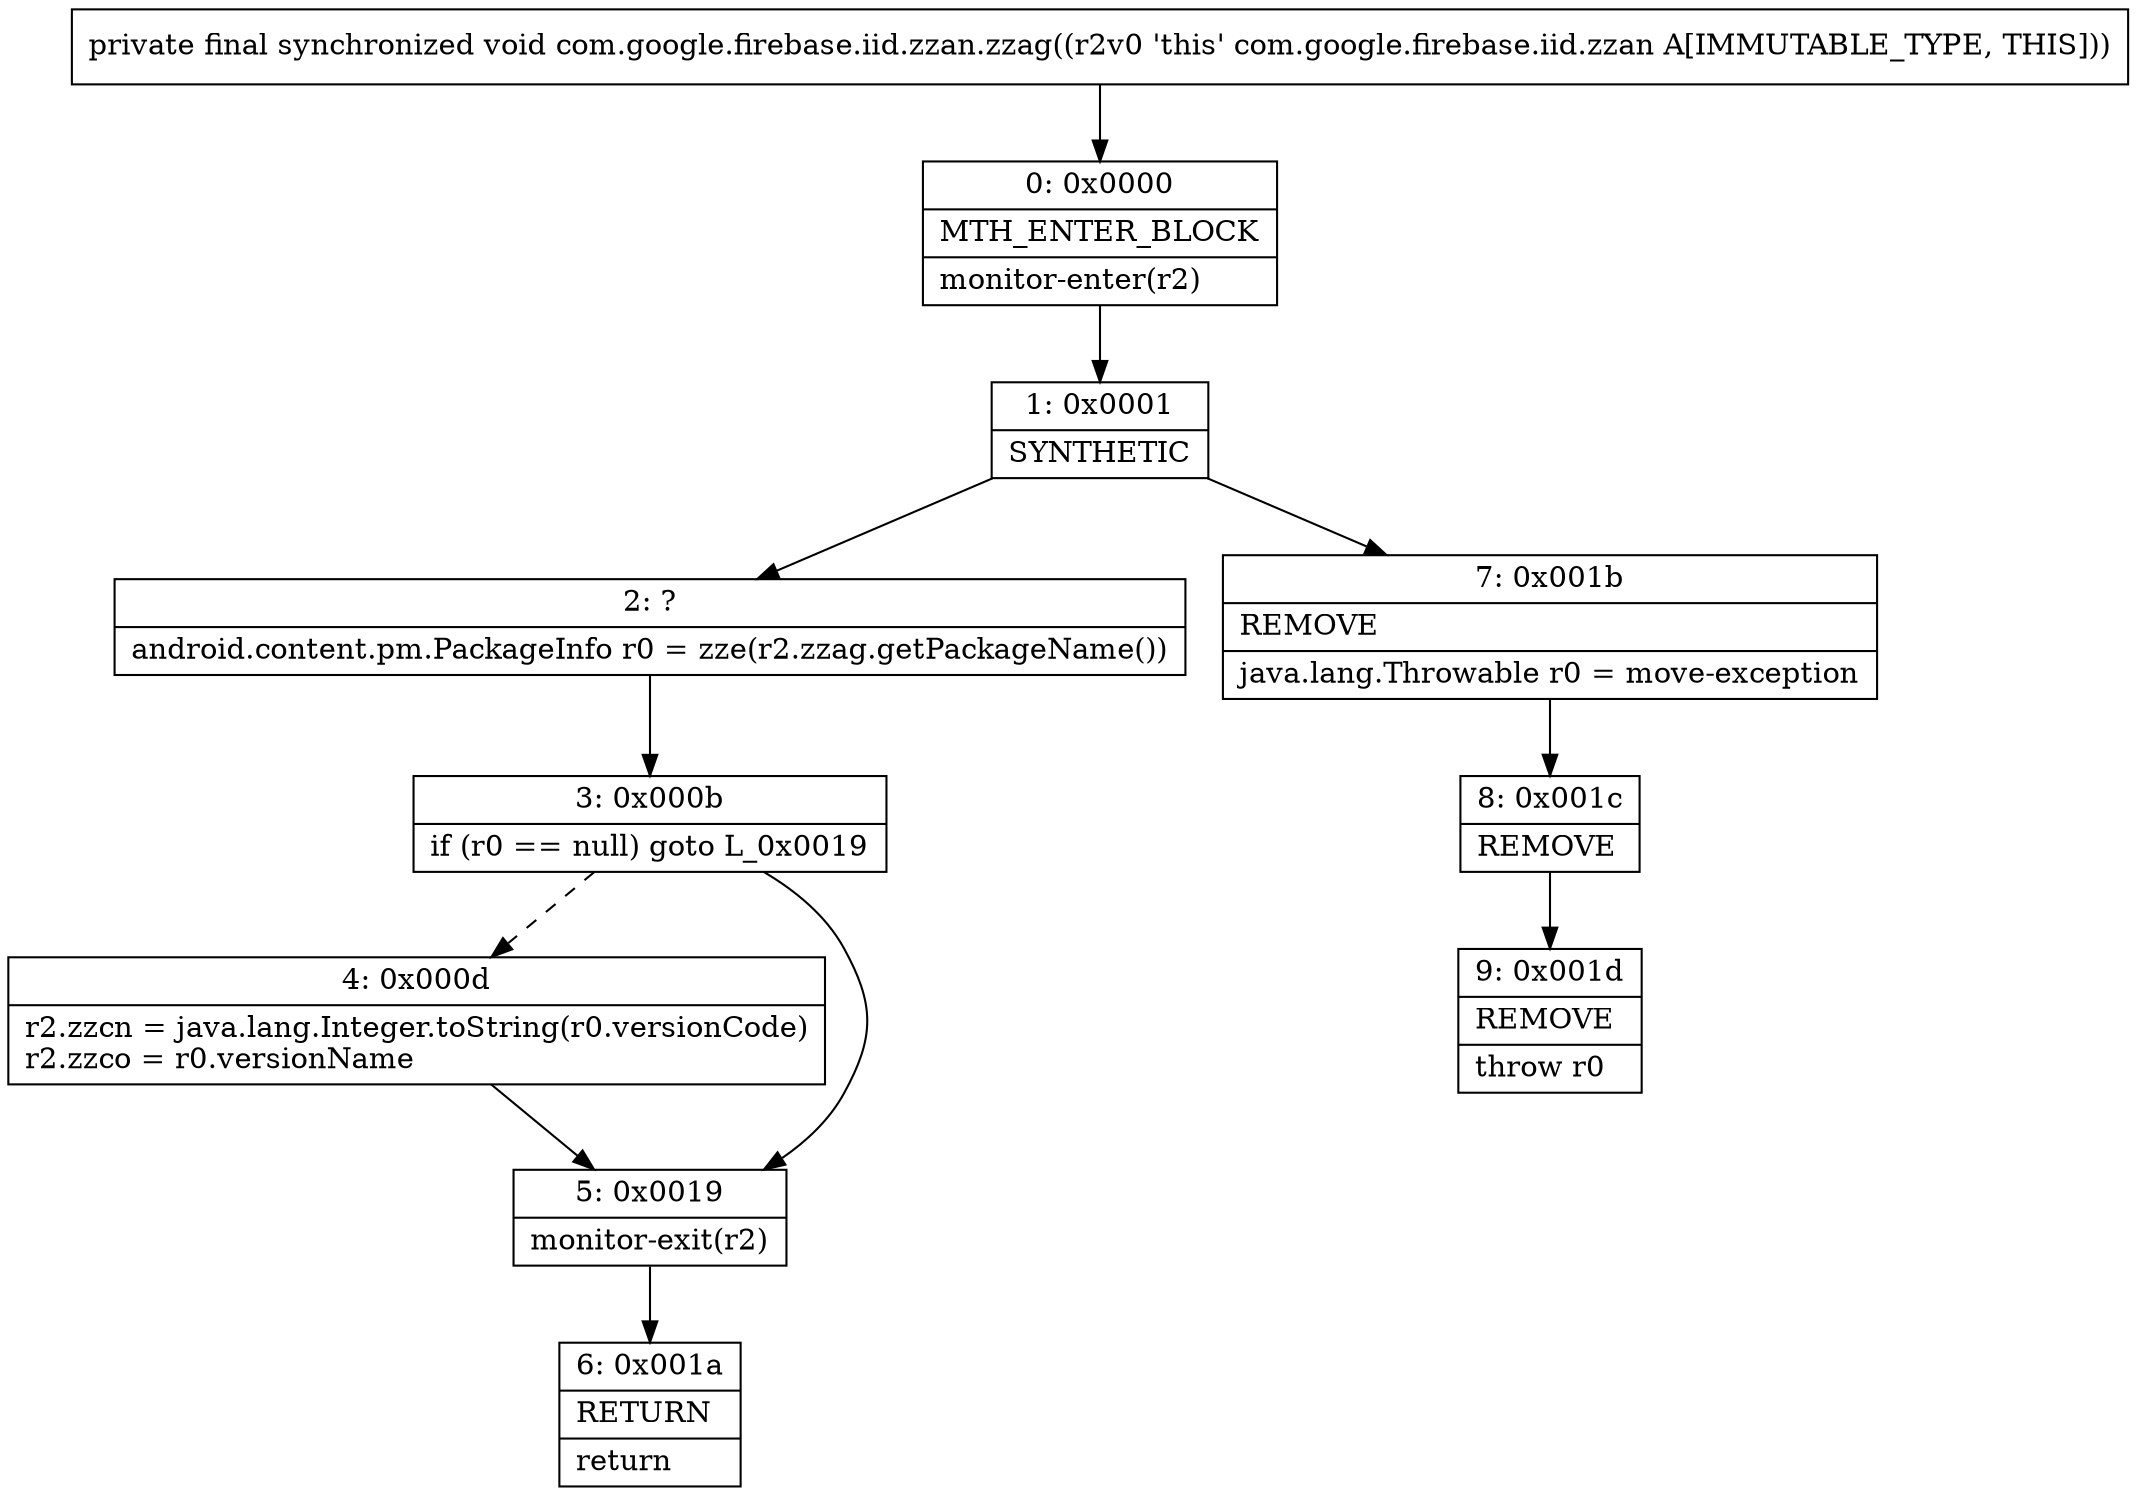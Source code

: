 digraph "CFG forcom.google.firebase.iid.zzan.zzag()V" {
Node_0 [shape=record,label="{0\:\ 0x0000|MTH_ENTER_BLOCK\l|monitor\-enter(r2)\l}"];
Node_1 [shape=record,label="{1\:\ 0x0001|SYNTHETIC\l}"];
Node_2 [shape=record,label="{2\:\ ?|android.content.pm.PackageInfo r0 = zze(r2.zzag.getPackageName())\l}"];
Node_3 [shape=record,label="{3\:\ 0x000b|if (r0 == null) goto L_0x0019\l}"];
Node_4 [shape=record,label="{4\:\ 0x000d|r2.zzcn = java.lang.Integer.toString(r0.versionCode)\lr2.zzco = r0.versionName\l}"];
Node_5 [shape=record,label="{5\:\ 0x0019|monitor\-exit(r2)\l}"];
Node_6 [shape=record,label="{6\:\ 0x001a|RETURN\l|return\l}"];
Node_7 [shape=record,label="{7\:\ 0x001b|REMOVE\l|java.lang.Throwable r0 = move\-exception\l}"];
Node_8 [shape=record,label="{8\:\ 0x001c|REMOVE\l}"];
Node_9 [shape=record,label="{9\:\ 0x001d|REMOVE\l|throw r0\l}"];
MethodNode[shape=record,label="{private final synchronized void com.google.firebase.iid.zzan.zzag((r2v0 'this' com.google.firebase.iid.zzan A[IMMUTABLE_TYPE, THIS])) }"];
MethodNode -> Node_0;
Node_0 -> Node_1;
Node_1 -> Node_2;
Node_1 -> Node_7;
Node_2 -> Node_3;
Node_3 -> Node_4[style=dashed];
Node_3 -> Node_5;
Node_4 -> Node_5;
Node_5 -> Node_6;
Node_7 -> Node_8;
Node_8 -> Node_9;
}

